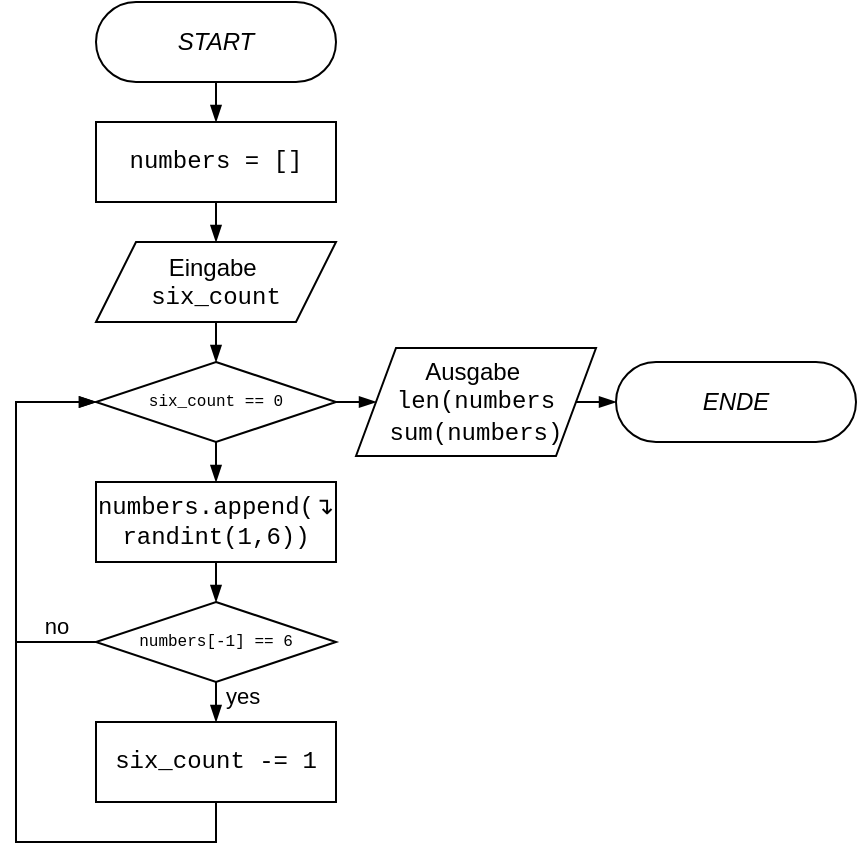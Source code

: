<mxfile version="24.4.6" type="device">
  <diagram name="Seite-1" id="DsO8c-Gn_i0nrm-0L43z">
    <mxGraphModel dx="576" dy="337" grid="1" gridSize="10" guides="1" tooltips="1" connect="1" arrows="1" fold="1" page="1" pageScale="1" pageWidth="1169" pageHeight="827" math="0" shadow="0">
      <root>
        <mxCell id="0" />
        <mxCell id="1" parent="0" />
        <mxCell id="6oGIDxXDkEBDxz7cuyZg-5" style="edgeStyle=orthogonalEdgeStyle;rounded=0;orthogonalLoop=1;jettySize=auto;html=1;exitX=0.5;exitY=1;exitDx=0;exitDy=0;entryX=0.5;entryY=0;entryDx=0;entryDy=0;endArrow=blockThin;endFill=1;" parent="1" source="6oGIDxXDkEBDxz7cuyZg-1" target="6oGIDxXDkEBDxz7cuyZg-2" edge="1">
          <mxGeometry relative="1" as="geometry" />
        </mxCell>
        <mxCell id="6oGIDxXDkEBDxz7cuyZg-1" value="&lt;i&gt;START&lt;/i&gt;" style="rounded=1;whiteSpace=wrap;html=1;arcSize=50;" parent="1" vertex="1">
          <mxGeometry x="120" y="40" width="120" height="40" as="geometry" />
        </mxCell>
        <mxCell id="6oGIDxXDkEBDxz7cuyZg-6" style="edgeStyle=orthogonalEdgeStyle;rounded=0;orthogonalLoop=1;jettySize=auto;html=1;exitX=0.5;exitY=1;exitDx=0;exitDy=0;entryX=0.5;entryY=0;entryDx=0;entryDy=0;endArrow=blockThin;endFill=1;" parent="1" source="6oGIDxXDkEBDxz7cuyZg-2" target="6oGIDxXDkEBDxz7cuyZg-4" edge="1">
          <mxGeometry relative="1" as="geometry" />
        </mxCell>
        <mxCell id="6oGIDxXDkEBDxz7cuyZg-2" value="numbers = []" style="rounded=0;whiteSpace=wrap;html=1;fontFamily=Courier New;" parent="1" vertex="1">
          <mxGeometry x="120" y="100" width="120" height="40" as="geometry" />
        </mxCell>
        <mxCell id="6oGIDxXDkEBDxz7cuyZg-9" style="edgeStyle=orthogonalEdgeStyle;rounded=0;orthogonalLoop=1;jettySize=auto;html=1;exitX=0.5;exitY=1;exitDx=0;exitDy=0;entryX=0.5;entryY=0;entryDx=0;entryDy=0;endArrow=blockThin;endFill=1;" parent="1" source="6oGIDxXDkEBDxz7cuyZg-3" target="6oGIDxXDkEBDxz7cuyZg-8" edge="1">
          <mxGeometry relative="1" as="geometry" />
        </mxCell>
        <mxCell id="6oGIDxXDkEBDxz7cuyZg-3" value="numbers.append(↴&lt;div&gt;randint(1,6))&lt;/div&gt;" style="rounded=0;whiteSpace=wrap;html=1;fontFamily=Courier New;" parent="1" vertex="1">
          <mxGeometry x="120" y="280" width="120" height="40" as="geometry" />
        </mxCell>
        <mxCell id="6oGIDxXDkEBDxz7cuyZg-15" style="edgeStyle=orthogonalEdgeStyle;rounded=0;orthogonalLoop=1;jettySize=auto;html=1;exitX=0.5;exitY=1;exitDx=0;exitDy=0;entryX=0.5;entryY=0;entryDx=0;entryDy=0;endArrow=blockThin;endFill=1;" parent="1" source="6oGIDxXDkEBDxz7cuyZg-4" target="6oGIDxXDkEBDxz7cuyZg-13" edge="1">
          <mxGeometry relative="1" as="geometry" />
        </mxCell>
        <mxCell id="6oGIDxXDkEBDxz7cuyZg-4" value="Eingabe&amp;nbsp;&lt;div&gt;&lt;font face=&quot;Courier New&quot;&gt;six_count&lt;/font&gt;&lt;/div&gt;" style="shape=parallelogram;perimeter=parallelogramPerimeter;whiteSpace=wrap;html=1;fixedSize=1;" parent="1" vertex="1">
          <mxGeometry x="120" y="160" width="120" height="40" as="geometry" />
        </mxCell>
        <mxCell id="6oGIDxXDkEBDxz7cuyZg-11" style="edgeStyle=orthogonalEdgeStyle;rounded=0;orthogonalLoop=1;jettySize=auto;html=1;exitX=0.5;exitY=1;exitDx=0;exitDy=0;entryX=0.5;entryY=0;entryDx=0;entryDy=0;endArrow=blockThin;endFill=1;" parent="1" source="6oGIDxXDkEBDxz7cuyZg-8" target="6oGIDxXDkEBDxz7cuyZg-10" edge="1">
          <mxGeometry relative="1" as="geometry" />
        </mxCell>
        <mxCell id="CwfLcieetv6Tu_OhTek8-1" value="yes" style="edgeLabel;html=1;align=left;verticalAlign=middle;resizable=0;points=[];spacingLeft=3;" vertex="1" connectable="0" parent="6oGIDxXDkEBDxz7cuyZg-11">
          <mxGeometry x="-0.283" relative="1" as="geometry">
            <mxPoint as="offset" />
          </mxGeometry>
        </mxCell>
        <mxCell id="6oGIDxXDkEBDxz7cuyZg-19" style="edgeStyle=orthogonalEdgeStyle;rounded=0;orthogonalLoop=1;jettySize=auto;html=1;entryX=0;entryY=0.5;entryDx=0;entryDy=0;endArrow=blockThin;endFill=1;" parent="1" source="6oGIDxXDkEBDxz7cuyZg-8" target="6oGIDxXDkEBDxz7cuyZg-13" edge="1">
          <mxGeometry relative="1" as="geometry">
            <Array as="points">
              <mxPoint x="80" y="360" />
              <mxPoint x="80" y="240" />
            </Array>
          </mxGeometry>
        </mxCell>
        <mxCell id="CwfLcieetv6Tu_OhTek8-2" value="no" style="edgeLabel;html=1;align=center;verticalAlign=middle;resizable=0;points=[];spacingBottom=17;" vertex="1" connectable="0" parent="6oGIDxXDkEBDxz7cuyZg-19">
          <mxGeometry x="-0.762" relative="1" as="geometry">
            <mxPoint x="4" as="offset" />
          </mxGeometry>
        </mxCell>
        <mxCell id="6oGIDxXDkEBDxz7cuyZg-8" value="&lt;p style=&quot;line-height: 100%;&quot;&gt;&lt;font size=&quot;1&quot; style=&quot;&quot; face=&quot;Courier New&quot;&gt;&lt;span style=&quot;font-size: 8px;&quot;&gt;numbers[-1] == 6&lt;/span&gt;&lt;/font&gt;&lt;/p&gt;" style="rhombus;whiteSpace=wrap;html=1;spacingBottom=5;" parent="1" vertex="1">
          <mxGeometry x="120" y="340" width="120" height="40" as="geometry" />
        </mxCell>
        <mxCell id="6oGIDxXDkEBDxz7cuyZg-18" style="edgeStyle=orthogonalEdgeStyle;rounded=0;orthogonalLoop=1;jettySize=auto;html=1;exitX=0.5;exitY=1;exitDx=0;exitDy=0;endArrow=blockThin;endFill=1;entryX=0;entryY=0.5;entryDx=0;entryDy=0;" parent="1" source="6oGIDxXDkEBDxz7cuyZg-10" target="6oGIDxXDkEBDxz7cuyZg-13" edge="1">
          <mxGeometry relative="1" as="geometry">
            <mxPoint x="180" y="210" as="targetPoint" />
            <Array as="points">
              <mxPoint x="180" y="460" />
              <mxPoint x="80" y="460" />
              <mxPoint x="80" y="240" />
            </Array>
          </mxGeometry>
        </mxCell>
        <mxCell id="6oGIDxXDkEBDxz7cuyZg-10" value="six_count -= 1" style="rounded=0;whiteSpace=wrap;html=1;fontFamily=Courier New;" parent="1" vertex="1">
          <mxGeometry x="120" y="400" width="120" height="40" as="geometry" />
        </mxCell>
        <mxCell id="6oGIDxXDkEBDxz7cuyZg-14" style="edgeStyle=orthogonalEdgeStyle;rounded=0;orthogonalLoop=1;jettySize=auto;html=1;exitX=0.5;exitY=1;exitDx=0;exitDy=0;entryX=0.5;entryY=0;entryDx=0;entryDy=0;endArrow=blockThin;endFill=1;" parent="1" source="6oGIDxXDkEBDxz7cuyZg-13" target="6oGIDxXDkEBDxz7cuyZg-3" edge="1">
          <mxGeometry relative="1" as="geometry" />
        </mxCell>
        <mxCell id="6oGIDxXDkEBDxz7cuyZg-17" style="edgeStyle=orthogonalEdgeStyle;rounded=0;orthogonalLoop=1;jettySize=auto;html=1;exitX=1;exitY=0.5;exitDx=0;exitDy=0;entryX=0;entryY=0.5;entryDx=0;entryDy=0;endArrow=blockThin;endFill=1;" parent="1" source="6oGIDxXDkEBDxz7cuyZg-13" target="6oGIDxXDkEBDxz7cuyZg-20" edge="1">
          <mxGeometry relative="1" as="geometry" />
        </mxCell>
        <mxCell id="6oGIDxXDkEBDxz7cuyZg-13" value="&lt;p style=&quot;line-height: 100%;&quot;&gt;&lt;font size=&quot;1&quot; style=&quot;&quot; face=&quot;Courier New&quot;&gt;&lt;span style=&quot;font-size: 8px;&quot;&gt;six_count == 0&lt;/span&gt;&lt;/font&gt;&lt;/p&gt;" style="rhombus;whiteSpace=wrap;html=1;spacingBottom=5;" parent="1" vertex="1">
          <mxGeometry x="120" y="220" width="120" height="40" as="geometry" />
        </mxCell>
        <mxCell id="6oGIDxXDkEBDxz7cuyZg-16" value="&lt;i&gt;ENDE&lt;/i&gt;" style="rounded=1;whiteSpace=wrap;html=1;arcSize=50;" parent="1" vertex="1">
          <mxGeometry x="380" y="220" width="120" height="40" as="geometry" />
        </mxCell>
        <mxCell id="6oGIDxXDkEBDxz7cuyZg-22" style="edgeStyle=orthogonalEdgeStyle;rounded=0;orthogonalLoop=1;jettySize=auto;html=1;exitX=1;exitY=0.5;exitDx=0;exitDy=0;entryX=0;entryY=0.5;entryDx=0;entryDy=0;endArrow=blockThin;endFill=1;" parent="1" source="6oGIDxXDkEBDxz7cuyZg-20" target="6oGIDxXDkEBDxz7cuyZg-16" edge="1">
          <mxGeometry relative="1" as="geometry" />
        </mxCell>
        <mxCell id="6oGIDxXDkEBDxz7cuyZg-20" value="Ausgabe&amp;nbsp;&lt;div&gt;&lt;font face=&quot;Courier New&quot;&gt;len(numbers&lt;/font&gt;&lt;/div&gt;&lt;div&gt;&lt;font face=&quot;Courier New&quot;&gt;sum(numbers)&lt;/font&gt;&lt;/div&gt;" style="shape=parallelogram;perimeter=parallelogramPerimeter;whiteSpace=wrap;html=1;fixedSize=1;" parent="1" vertex="1">
          <mxGeometry x="250" y="213" width="120" height="54" as="geometry" />
        </mxCell>
      </root>
    </mxGraphModel>
  </diagram>
</mxfile>
